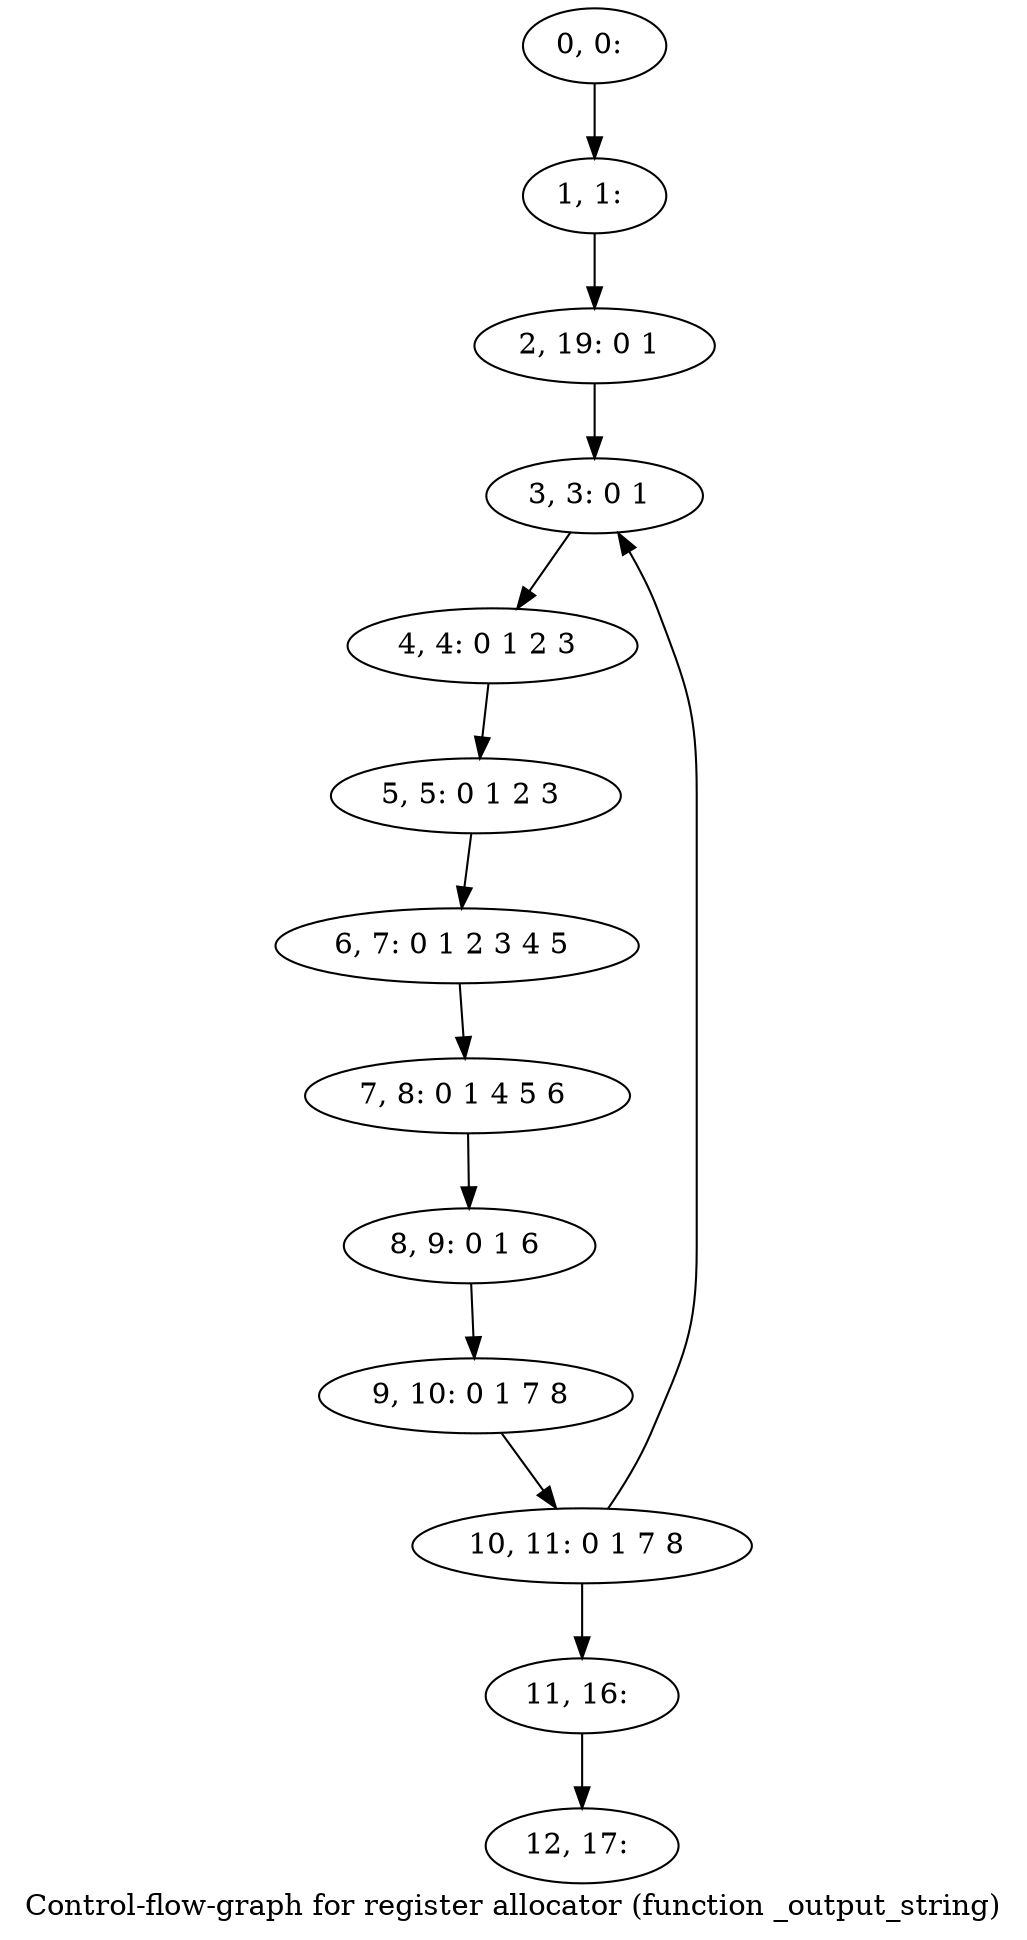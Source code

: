 digraph G {
graph [label="Control-flow-graph for register allocator (function _output_string)"]
0[label="0, 0: "];
1[label="1, 1: "];
2[label="2, 19: 0 1 "];
3[label="3, 3: 0 1 "];
4[label="4, 4: 0 1 2 3 "];
5[label="5, 5: 0 1 2 3 "];
6[label="6, 7: 0 1 2 3 4 5 "];
7[label="7, 8: 0 1 4 5 6 "];
8[label="8, 9: 0 1 6 "];
9[label="9, 10: 0 1 7 8 "];
10[label="10, 11: 0 1 7 8 "];
11[label="11, 16: "];
12[label="12, 17: "];
0->1 ;
1->2 ;
2->3 ;
3->4 ;
4->5 ;
5->6 ;
6->7 ;
7->8 ;
8->9 ;
9->10 ;
10->11 ;
10->3 ;
11->12 ;
}
